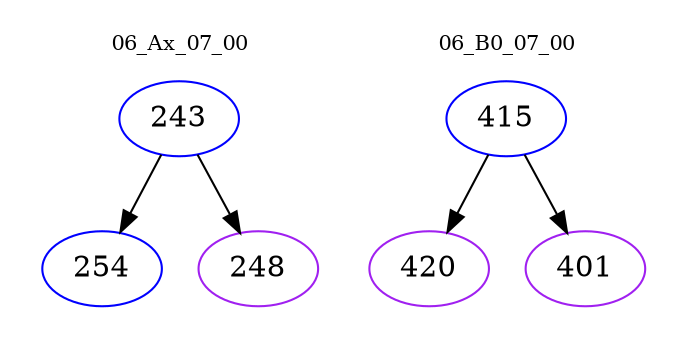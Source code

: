digraph{
subgraph cluster_0 {
color = white
label = "06_Ax_07_00";
fontsize=10;
T0_243 [label="243", color="blue"]
T0_243 -> T0_254 [color="black"]
T0_254 [label="254", color="blue"]
T0_243 -> T0_248 [color="black"]
T0_248 [label="248", color="purple"]
}
subgraph cluster_1 {
color = white
label = "06_B0_07_00";
fontsize=10;
T1_415 [label="415", color="blue"]
T1_415 -> T1_420 [color="black"]
T1_420 [label="420", color="purple"]
T1_415 -> T1_401 [color="black"]
T1_401 [label="401", color="purple"]
}
}
